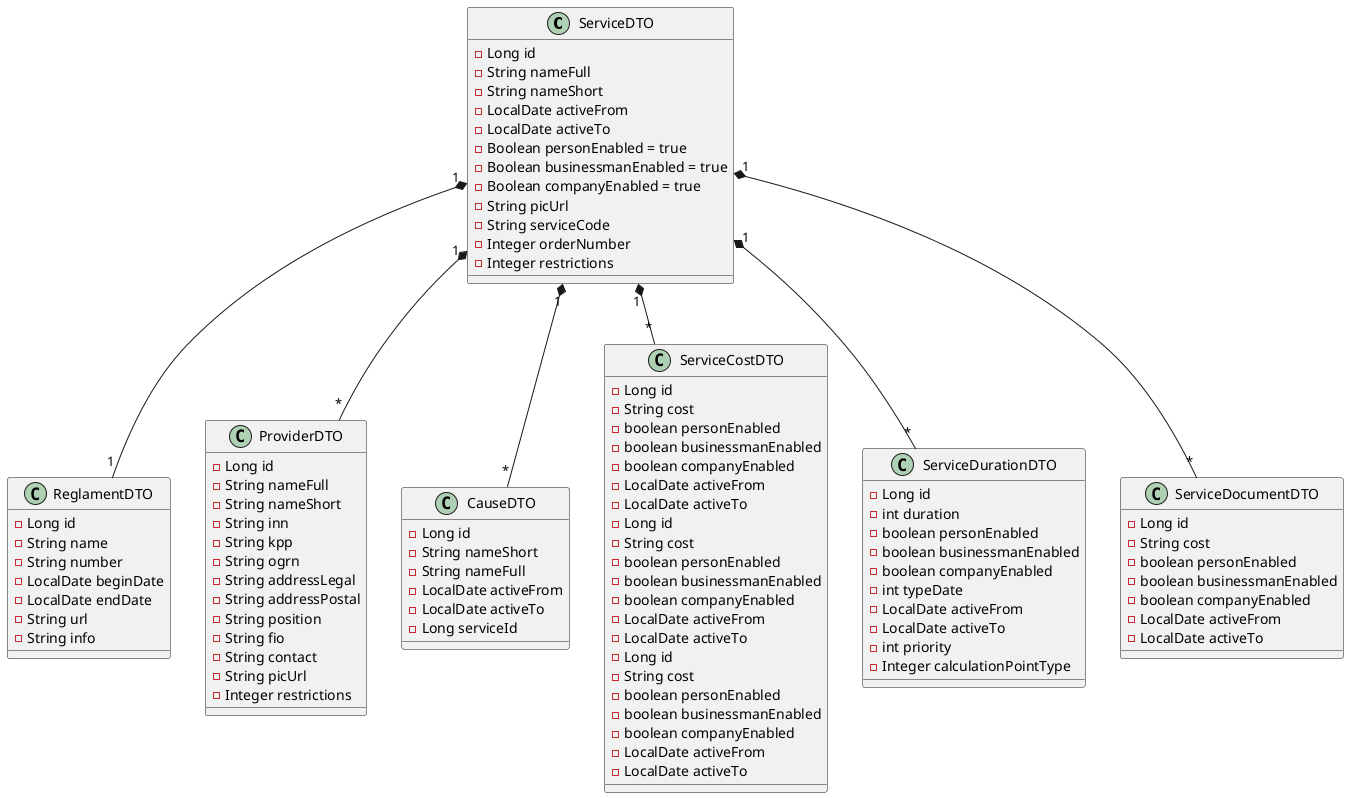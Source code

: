 @startuml
'skinparam groupInheritance 4
'page 2x1
'skinparam pageMargin 10
'skinparam pageExternalColor gray
'skinparam pageBorderColor black


class ServiceDTO {
  - Long id
  - String nameFull
  - String nameShort
  - LocalDate activeFrom
  - LocalDate activeTo
  - Boolean personEnabled = true
  - Boolean businessmanEnabled = true
  - Boolean companyEnabled = true
  - String picUrl
  - String serviceCode
  - Integer orderNumber
  - Integer restrictions
}

class ReglamentDTO {
  - Long id
  - String name
  - String number
  - LocalDate beginDate
  - LocalDate endDate
  - String url
  - String info
}

class ProviderDTO {
  - Long id
  - String nameFull
  - String nameShort
  - String inn
  - String kpp
  - String ogrn
  - String addressLegal
  - String addressPostal
  - String position
  - String fio
  - String contact
  - String picUrl
  - Integer restrictions
}

class CauseDTO {
  - Long id
  - String nameShort
  - String nameFull
  - LocalDate activeFrom
  - LocalDate activeTo
  - Long serviceId
}

class ServiceCostDTO {
- Long id
- String cost
- boolean personEnabled
- boolean businessmanEnabled
- boolean companyEnabled
- LocalDate activeFrom
- LocalDate activeTo
}

class ServiceCostDTO {
- Long id
- String cost
- boolean personEnabled
- boolean businessmanEnabled
- boolean companyEnabled
- LocalDate activeFrom
- LocalDate activeTo
}

class ServiceDurationDTO {
- Long id
- int duration
- boolean personEnabled
- boolean businessmanEnabled
- boolean companyEnabled
- int typeDate
- LocalDate activeFrom
- LocalDate activeTo
- int priority
- Integer calculationPointType
}

class ServiceCostDTO {
- Long id
- String cost
- boolean personEnabled
- boolean businessmanEnabled
- boolean companyEnabled
- LocalDate activeFrom
- LocalDate activeTo
}

class ServiceDocumentDTO {
- Long id
- String cost
- boolean personEnabled
- boolean businessmanEnabled
- boolean companyEnabled
- LocalDate activeFrom
- LocalDate activeTo
}

ServiceDTO "1" *-- "1" ReglamentDTO
ServiceDTO "1" *-- "*" ProviderDTO
ServiceDTO "1" *-- "*" CauseDTO
ServiceDTO "1" *-- "*" ServiceCostDTO
ServiceDTO "1" *-- "*" ServiceDurationDTO
ServiceDTO "1" *-- "*" ServiceDocumentDTO
@enduml